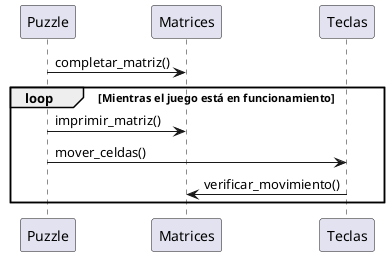 @startuml

participant Puzzle
participant Matrices
participant Teclas

Puzzle -> Matrices: completar_matriz()
loop Mientras el juego está en funcionamiento
    Puzzle -> Matrices: imprimir_matriz()
    Puzzle -> Teclas: mover_celdas()
    Teclas -> Matrices: verificar_movimiento()
end

@enduml
